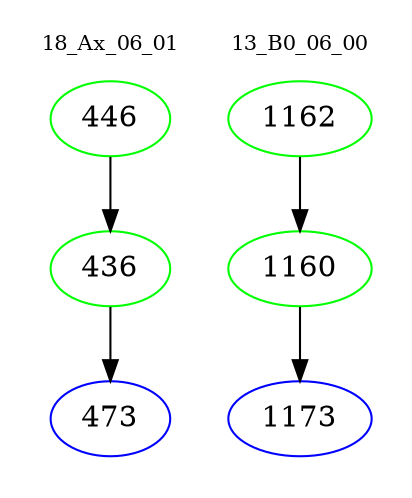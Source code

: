 digraph{
subgraph cluster_0 {
color = white
label = "18_Ax_06_01";
fontsize=10;
T0_446 [label="446", color="green"]
T0_446 -> T0_436 [color="black"]
T0_436 [label="436", color="green"]
T0_436 -> T0_473 [color="black"]
T0_473 [label="473", color="blue"]
}
subgraph cluster_1 {
color = white
label = "13_B0_06_00";
fontsize=10;
T1_1162 [label="1162", color="green"]
T1_1162 -> T1_1160 [color="black"]
T1_1160 [label="1160", color="green"]
T1_1160 -> T1_1173 [color="black"]
T1_1173 [label="1173", color="blue"]
}
}
